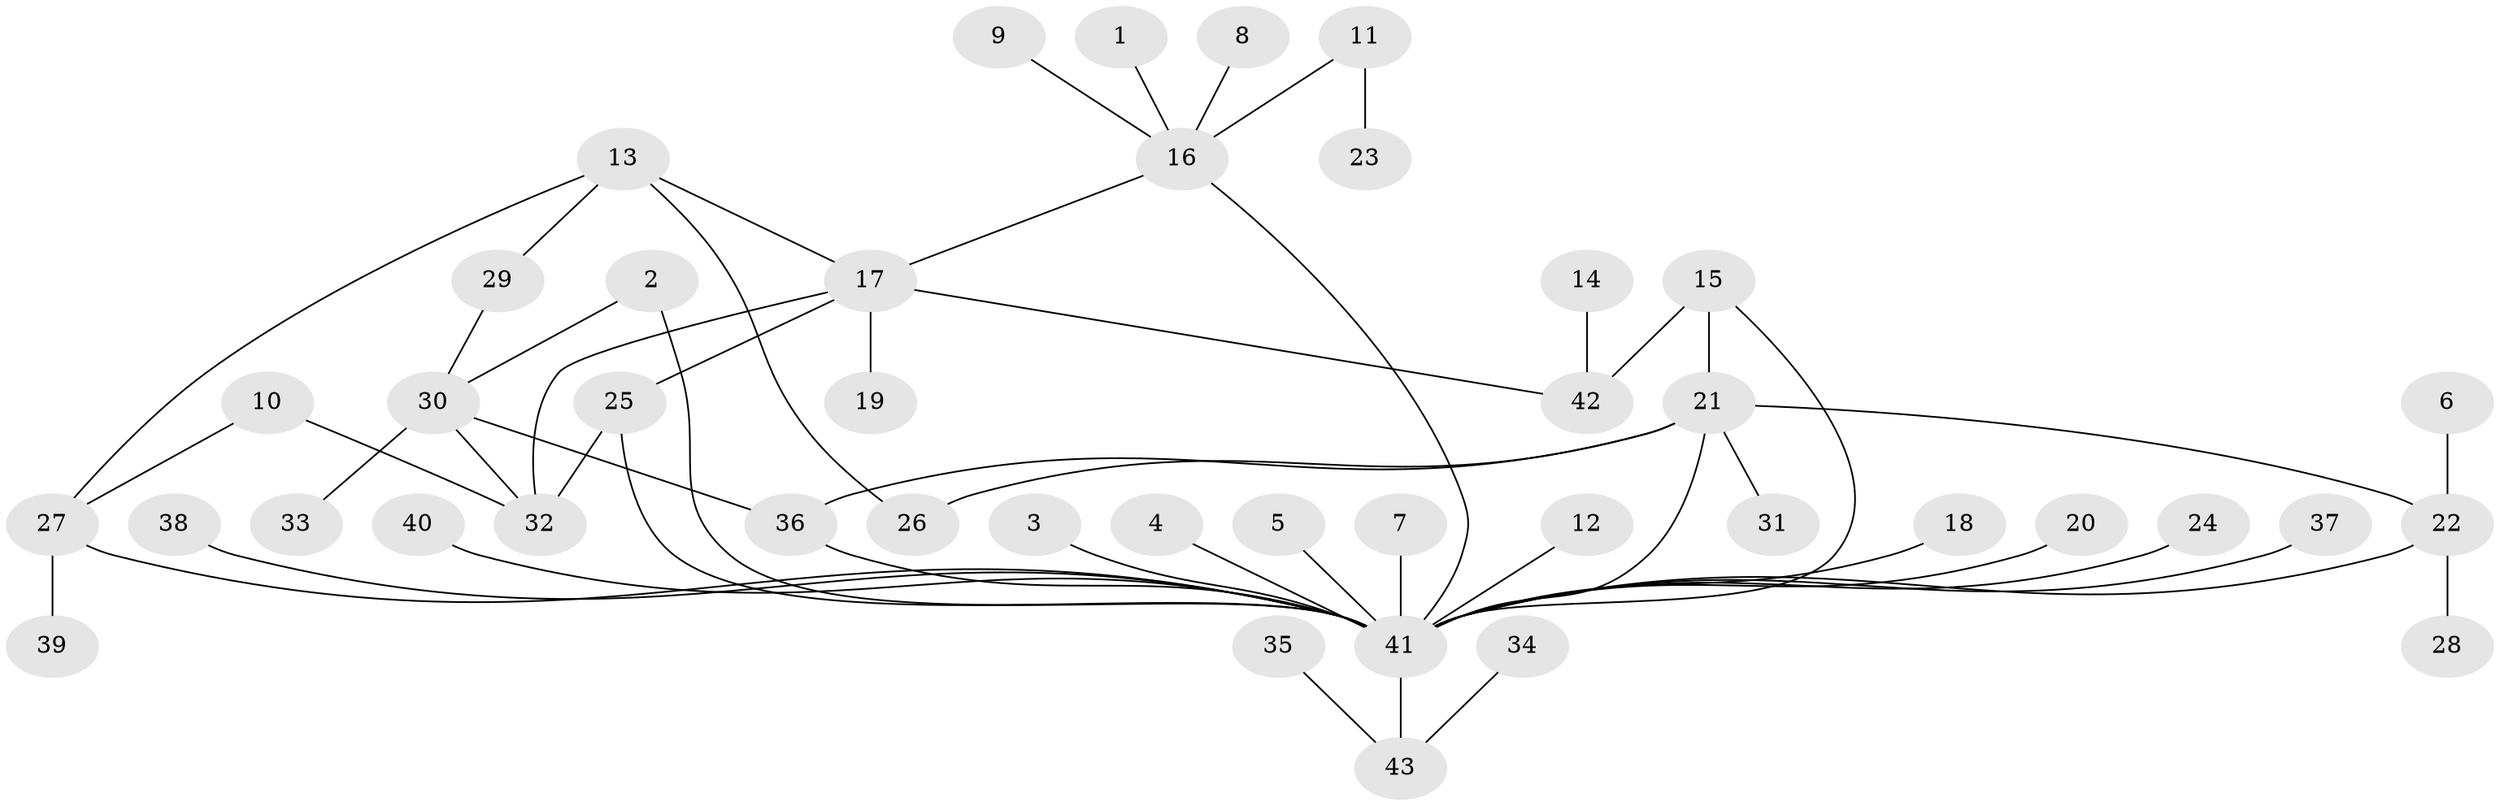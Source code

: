 // original degree distribution, {1: 0.5925925925925926, 8: 0.037037037037037035, 22: 0.012345679012345678, 2: 0.1728395061728395, 6: 0.037037037037037035, 4: 0.024691358024691357, 3: 0.08641975308641975, 7: 0.012345679012345678, 5: 0.024691358024691357}
// Generated by graph-tools (version 1.1) at 2025/01/03/09/25 03:01:40]
// undirected, 43 vertices, 54 edges
graph export_dot {
graph [start="1"]
  node [color=gray90,style=filled];
  1;
  2;
  3;
  4;
  5;
  6;
  7;
  8;
  9;
  10;
  11;
  12;
  13;
  14;
  15;
  16;
  17;
  18;
  19;
  20;
  21;
  22;
  23;
  24;
  25;
  26;
  27;
  28;
  29;
  30;
  31;
  32;
  33;
  34;
  35;
  36;
  37;
  38;
  39;
  40;
  41;
  42;
  43;
  1 -- 16 [weight=1.0];
  2 -- 30 [weight=1.0];
  2 -- 41 [weight=1.0];
  3 -- 41 [weight=1.0];
  4 -- 41 [weight=1.0];
  5 -- 41 [weight=1.0];
  6 -- 22 [weight=1.0];
  7 -- 41 [weight=1.0];
  8 -- 16 [weight=1.0];
  9 -- 16 [weight=1.0];
  10 -- 27 [weight=1.0];
  10 -- 32 [weight=1.0];
  11 -- 16 [weight=1.0];
  11 -- 23 [weight=1.0];
  12 -- 41 [weight=1.0];
  13 -- 17 [weight=1.0];
  13 -- 26 [weight=1.0];
  13 -- 27 [weight=1.0];
  13 -- 29 [weight=1.0];
  14 -- 42 [weight=1.0];
  15 -- 21 [weight=1.0];
  15 -- 41 [weight=1.0];
  15 -- 42 [weight=1.0];
  16 -- 17 [weight=1.0];
  16 -- 41 [weight=1.0];
  17 -- 19 [weight=1.0];
  17 -- 25 [weight=1.0];
  17 -- 32 [weight=1.0];
  17 -- 42 [weight=1.0];
  18 -- 41 [weight=1.0];
  20 -- 41 [weight=1.0];
  21 -- 22 [weight=1.0];
  21 -- 26 [weight=1.0];
  21 -- 31 [weight=1.0];
  21 -- 36 [weight=1.0];
  21 -- 41 [weight=1.0];
  22 -- 28 [weight=1.0];
  22 -- 41 [weight=1.0];
  24 -- 41 [weight=1.0];
  25 -- 32 [weight=1.0];
  25 -- 41 [weight=1.0];
  27 -- 39 [weight=1.0];
  27 -- 41 [weight=1.0];
  29 -- 30 [weight=1.0];
  30 -- 32 [weight=1.0];
  30 -- 33 [weight=1.0];
  30 -- 36 [weight=1.0];
  34 -- 43 [weight=1.0];
  35 -- 43 [weight=1.0];
  36 -- 41 [weight=1.0];
  37 -- 41 [weight=1.0];
  38 -- 41 [weight=1.0];
  40 -- 41 [weight=1.0];
  41 -- 43 [weight=1.0];
}
